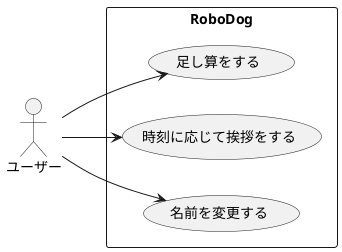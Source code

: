 @startuml
left to right direction
actor ユーザー as U

rectangle RoboDog {
    usecase "足し算をする" as UC1
    usecase "時刻に応じて挨拶をする" as UC2
    usecase "名前を変更する" as UC3
}

U --> UC1
U --> UC2
U --> UC3

@enduml